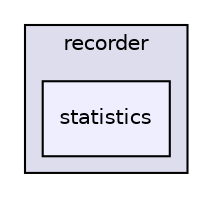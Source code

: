 digraph "src/com/qualoutdoor/recorder/statistics" {
  compound=true
  node [ fontsize="10", fontname="Helvetica"];
  edge [ labelfontsize="10", labelfontname="Helvetica"];
  subgraph clusterdir_d27a4643e8f320e40504dd9ecc4e195b {
    graph [ bgcolor="#ddddee", pencolor="black", label="recorder" fontname="Helvetica", fontsize="10", URL="dir_d27a4643e8f320e40504dd9ecc4e195b.html"]
  dir_59ffd5a110eaa56b6642b96337b6f02b [shape=box, label="statistics", style="filled", fillcolor="#eeeeff", pencolor="black", URL="dir_59ffd5a110eaa56b6642b96337b6f02b.html"];
  }
}
